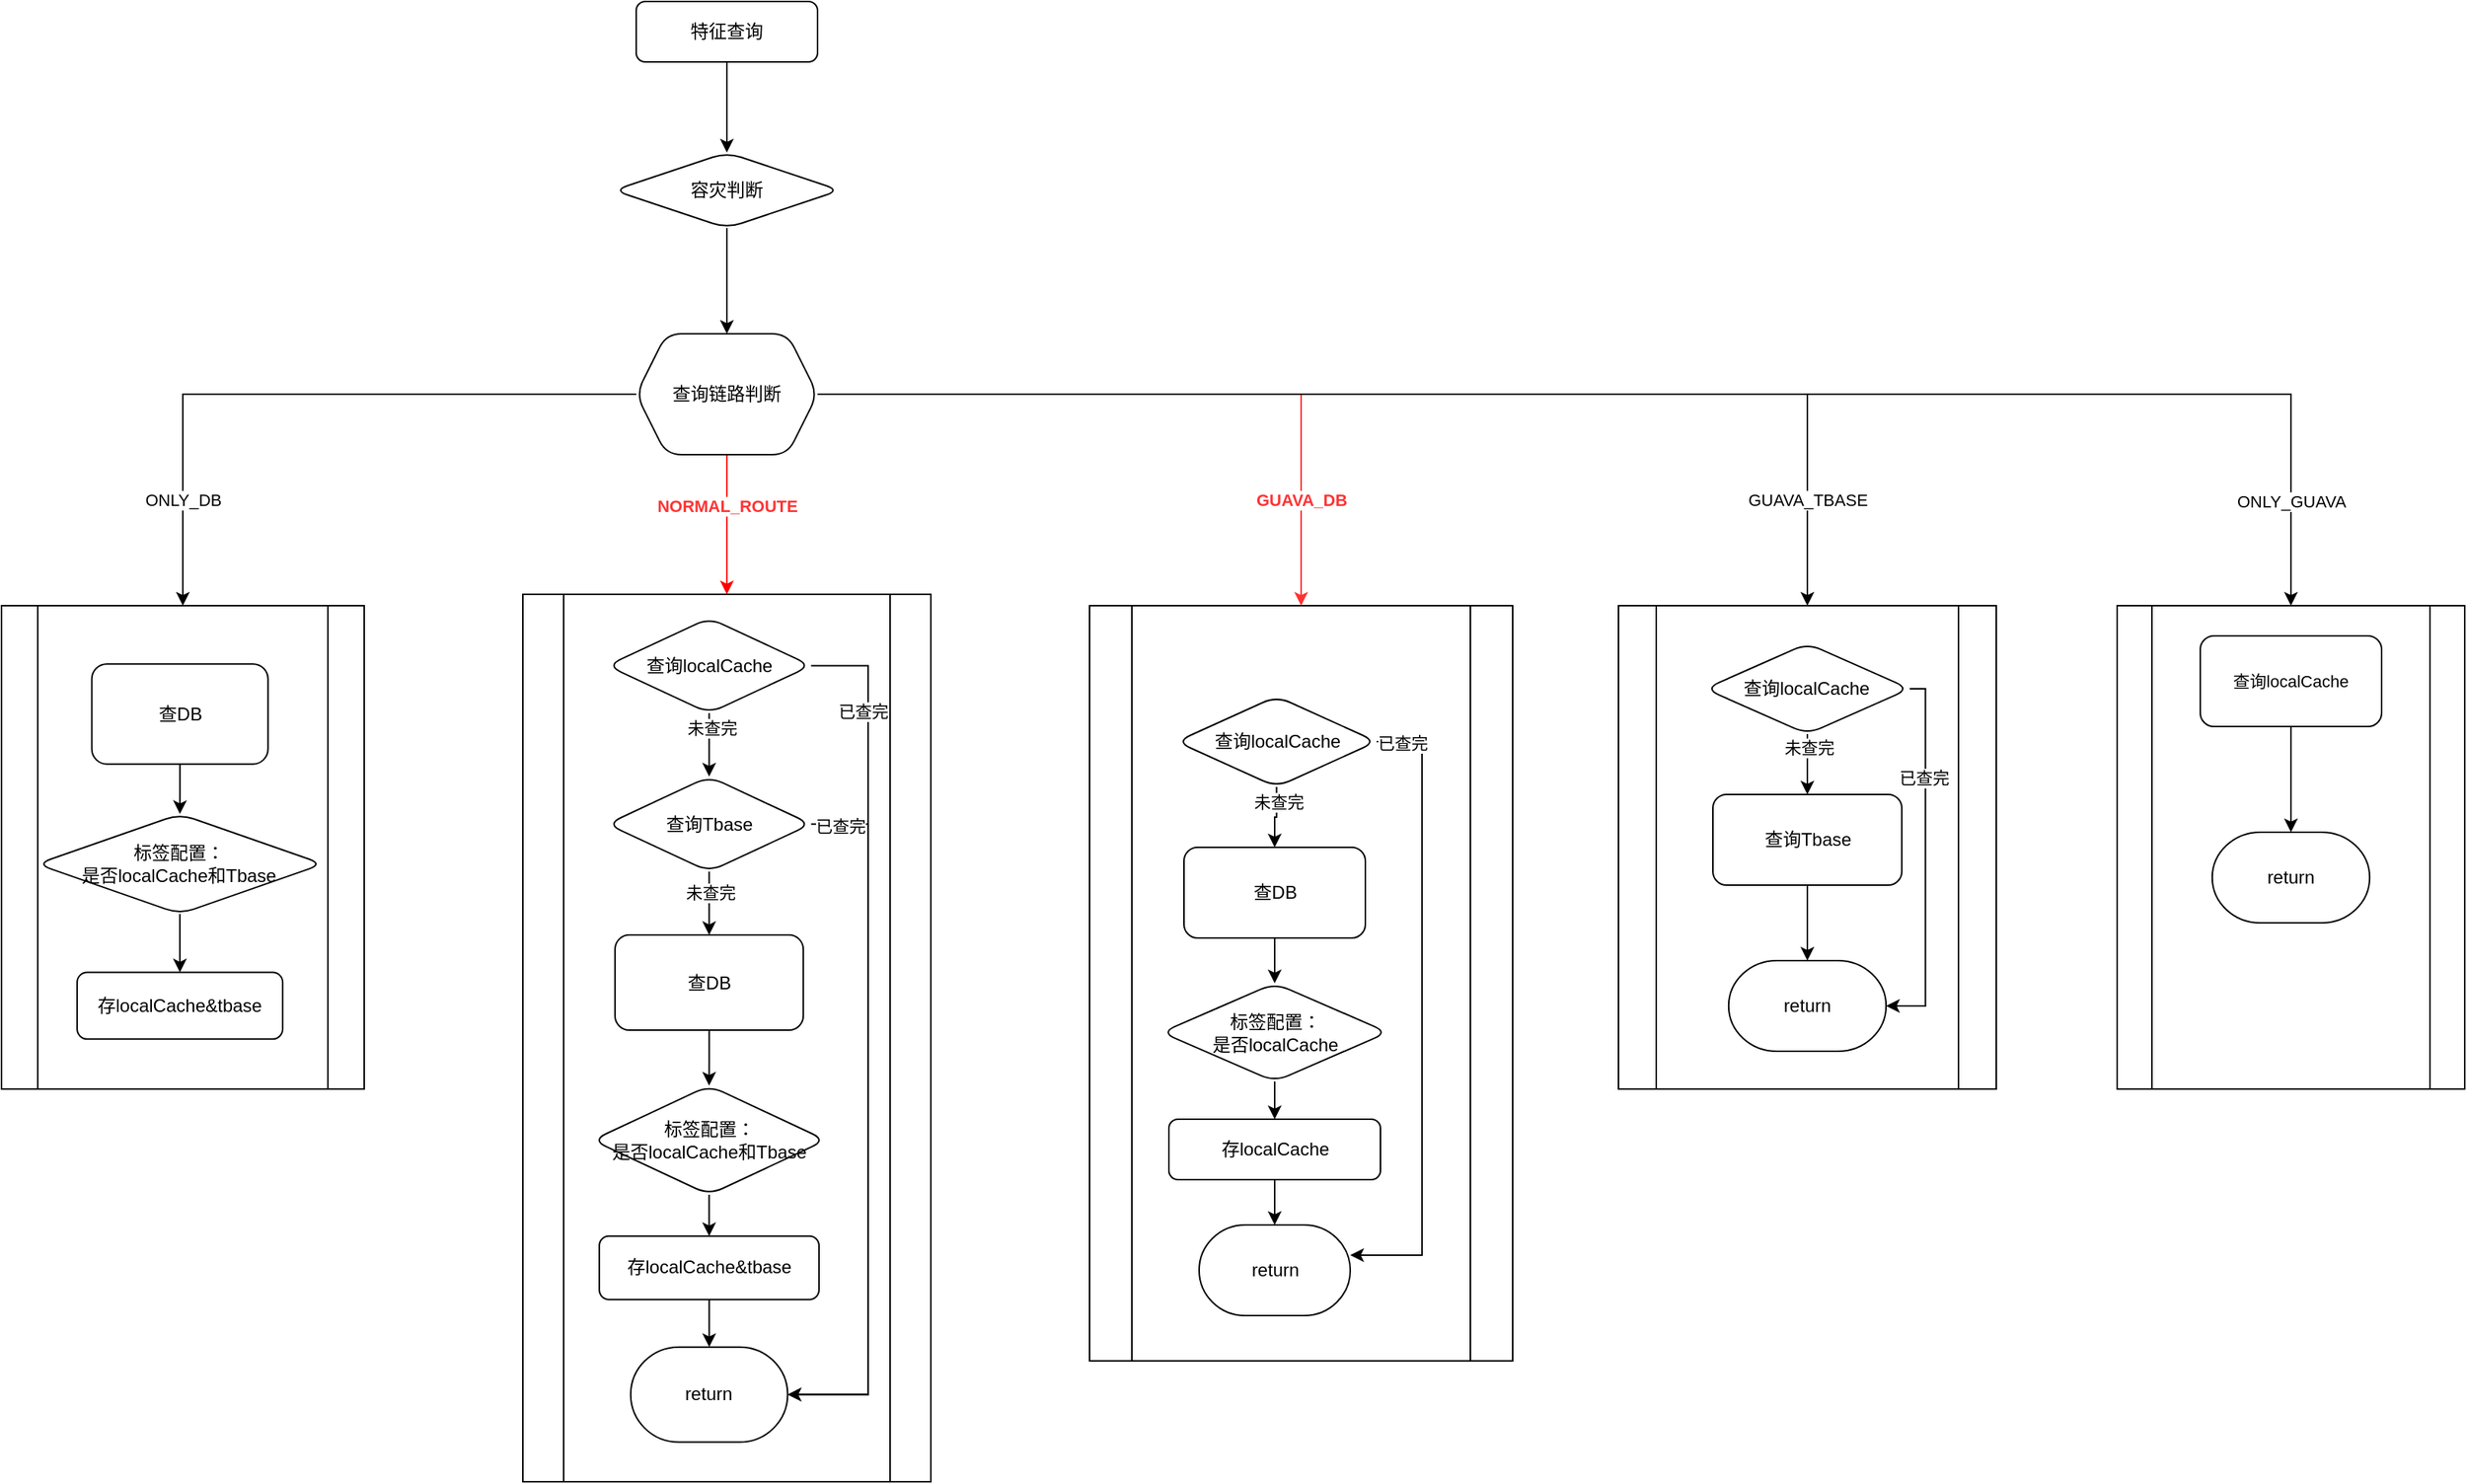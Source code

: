 <mxfile version="22.1.5" type="github">
  <diagram id="C5RBs43oDa-KdzZeNtuy" name="Page-1">
    <mxGraphModel dx="3033" dy="1171" grid="1" gridSize="10" guides="1" tooltips="1" connect="1" arrows="1" fold="1" page="1" pageScale="1" pageWidth="827" pageHeight="1169" math="0" shadow="0">
      <root>
        <mxCell id="WIyWlLk6GJQsqaUBKTNV-0" />
        <mxCell id="WIyWlLk6GJQsqaUBKTNV-1" parent="WIyWlLk6GJQsqaUBKTNV-0" />
        <mxCell id="PfOiLFI8qecA5dUrZwNB-2" value="" style="edgeStyle=orthogonalEdgeStyle;rounded=0;orthogonalLoop=1;jettySize=auto;html=1;" edge="1" parent="WIyWlLk6GJQsqaUBKTNV-1" source="WIyWlLk6GJQsqaUBKTNV-3" target="PfOiLFI8qecA5dUrZwNB-1">
          <mxGeometry relative="1" as="geometry" />
        </mxCell>
        <mxCell id="WIyWlLk6GJQsqaUBKTNV-3" value="特征查询" style="rounded=1;whiteSpace=wrap;html=1;fontSize=12;glass=0;strokeWidth=1;shadow=0;" parent="WIyWlLk6GJQsqaUBKTNV-1" vertex="1">
          <mxGeometry x="180" y="80" width="120" height="40" as="geometry" />
        </mxCell>
        <mxCell id="PfOiLFI8qecA5dUrZwNB-6" value="" style="edgeStyle=orthogonalEdgeStyle;rounded=0;orthogonalLoop=1;jettySize=auto;html=1;" edge="1" parent="WIyWlLk6GJQsqaUBKTNV-1" source="PfOiLFI8qecA5dUrZwNB-1" target="PfOiLFI8qecA5dUrZwNB-5">
          <mxGeometry relative="1" as="geometry" />
        </mxCell>
        <mxCell id="PfOiLFI8qecA5dUrZwNB-1" value="容灾判断" style="rhombus;whiteSpace=wrap;html=1;rounded=1;glass=0;strokeWidth=1;shadow=0;" vertex="1" parent="WIyWlLk6GJQsqaUBKTNV-1">
          <mxGeometry x="165" y="180" width="150" height="50" as="geometry" />
        </mxCell>
        <mxCell id="PfOiLFI8qecA5dUrZwNB-9" value="" style="edgeStyle=orthogonalEdgeStyle;rounded=0;orthogonalLoop=1;jettySize=auto;html=1;strokeColor=#FF0000;" edge="1" parent="WIyWlLk6GJQsqaUBKTNV-1" source="PfOiLFI8qecA5dUrZwNB-5" target="PfOiLFI8qecA5dUrZwNB-168">
          <mxGeometry relative="1" as="geometry">
            <mxPoint x="220.0" y="470" as="targetPoint" />
          </mxGeometry>
        </mxCell>
        <mxCell id="PfOiLFI8qecA5dUrZwNB-19" value="&lt;font color=&quot;#ff3333&quot;&gt;&lt;b&gt;NORMAL_ROUTE&lt;/b&gt;&lt;/font&gt;" style="edgeLabel;html=1;align=center;verticalAlign=middle;resizable=0;points=[];" vertex="1" connectable="0" parent="PfOiLFI8qecA5dUrZwNB-9">
          <mxGeometry x="-0.3" relative="1" as="geometry">
            <mxPoint y="1" as="offset" />
          </mxGeometry>
        </mxCell>
        <mxCell id="PfOiLFI8qecA5dUrZwNB-12" style="edgeStyle=orthogonalEdgeStyle;rounded=0;orthogonalLoop=1;jettySize=auto;html=1;" edge="1" parent="WIyWlLk6GJQsqaUBKTNV-1" source="PfOiLFI8qecA5dUrZwNB-5" target="PfOiLFI8qecA5dUrZwNB-157">
          <mxGeometry relative="1" as="geometry">
            <mxPoint x="20.077" y="470" as="targetPoint" />
          </mxGeometry>
        </mxCell>
        <mxCell id="PfOiLFI8qecA5dUrZwNB-18" value="ONLY_DB" style="edgeLabel;html=1;align=center;verticalAlign=middle;resizable=0;points=[];" vertex="1" connectable="0" parent="PfOiLFI8qecA5dUrZwNB-12">
          <mxGeometry x="0.386" relative="1" as="geometry">
            <mxPoint y="65" as="offset" />
          </mxGeometry>
        </mxCell>
        <mxCell id="PfOiLFI8qecA5dUrZwNB-13" style="edgeStyle=orthogonalEdgeStyle;rounded=0;orthogonalLoop=1;jettySize=auto;html=1;strokeColor=#FF3333;" edge="1" parent="WIyWlLk6GJQsqaUBKTNV-1" source="PfOiLFI8qecA5dUrZwNB-5" target="PfOiLFI8qecA5dUrZwNB-167">
          <mxGeometry relative="1" as="geometry">
            <mxPoint x="420.077" y="470" as="targetPoint" />
          </mxGeometry>
        </mxCell>
        <mxCell id="PfOiLFI8qecA5dUrZwNB-20" value="&lt;font color=&quot;#ff3333&quot;&gt;&lt;b&gt;GUAVA_DB&lt;/b&gt;&lt;/font&gt;" style="edgeLabel;html=1;align=center;verticalAlign=middle;resizable=0;points=[];" vertex="1" connectable="0" parent="PfOiLFI8qecA5dUrZwNB-13">
          <mxGeometry x="0.424" relative="1" as="geometry">
            <mxPoint y="62" as="offset" />
          </mxGeometry>
        </mxCell>
        <mxCell id="PfOiLFI8qecA5dUrZwNB-15" style="edgeStyle=orthogonalEdgeStyle;rounded=0;orthogonalLoop=1;jettySize=auto;html=1;" edge="1" parent="WIyWlLk6GJQsqaUBKTNV-1" source="PfOiLFI8qecA5dUrZwNB-5" target="PfOiLFI8qecA5dUrZwNB-202">
          <mxGeometry relative="1" as="geometry">
            <mxPoint x="620.077" y="470" as="targetPoint" />
          </mxGeometry>
        </mxCell>
        <mxCell id="PfOiLFI8qecA5dUrZwNB-21" value="GUAVA_TBASE" style="edgeLabel;html=1;align=center;verticalAlign=middle;resizable=0;points=[];" vertex="1" connectable="0" parent="PfOiLFI8qecA5dUrZwNB-15">
          <mxGeometry x="0.653" relative="1" as="geometry">
            <mxPoint y="68" as="offset" />
          </mxGeometry>
        </mxCell>
        <mxCell id="PfOiLFI8qecA5dUrZwNB-17" style="edgeStyle=orthogonalEdgeStyle;rounded=0;orthogonalLoop=1;jettySize=auto;html=1;" edge="1" parent="WIyWlLk6GJQsqaUBKTNV-1" source="PfOiLFI8qecA5dUrZwNB-5" target="PfOiLFI8qecA5dUrZwNB-206">
          <mxGeometry relative="1" as="geometry">
            <mxPoint x="1170" y="470" as="targetPoint" />
          </mxGeometry>
        </mxCell>
        <mxCell id="PfOiLFI8qecA5dUrZwNB-22" value="ONLY_GUAVA" style="edgeLabel;html=1;align=center;verticalAlign=middle;resizable=0;points=[];" vertex="1" connectable="0" parent="PfOiLFI8qecA5dUrZwNB-17">
          <mxGeometry x="0.751" y="1" relative="1" as="geometry">
            <mxPoint x="-1" y="70" as="offset" />
          </mxGeometry>
        </mxCell>
        <mxCell id="PfOiLFI8qecA5dUrZwNB-5" value="查询链路判断" style="shape=hexagon;perimeter=hexagonPerimeter2;whiteSpace=wrap;html=1;fixedSize=1;rounded=1;glass=0;strokeWidth=1;shadow=0;" vertex="1" parent="WIyWlLk6GJQsqaUBKTNV-1">
          <mxGeometry x="180" y="300" width="120" height="80" as="geometry" />
        </mxCell>
        <mxCell id="PfOiLFI8qecA5dUrZwNB-159" value="" style="group" vertex="1" connectable="0" parent="WIyWlLk6GJQsqaUBKTNV-1">
          <mxGeometry x="-240" y="480" width="240" height="320" as="geometry" />
        </mxCell>
        <mxCell id="PfOiLFI8qecA5dUrZwNB-157" value="" style="shape=process;whiteSpace=wrap;html=1;backgroundOutline=1;" vertex="1" parent="PfOiLFI8qecA5dUrZwNB-159">
          <mxGeometry width="240" height="320" as="geometry" />
        </mxCell>
        <mxCell id="PfOiLFI8qecA5dUrZwNB-119" value="查DB" style="whiteSpace=wrap;html=1;rounded=1;glass=0;strokeWidth=1;shadow=0;" vertex="1" parent="PfOiLFI8qecA5dUrZwNB-159">
          <mxGeometry x="59.757" y="38.621" width="116.599" height="66.207" as="geometry" />
        </mxCell>
        <mxCell id="PfOiLFI8qecA5dUrZwNB-130" value="标签配置：&lt;br&gt;是否localCache和Tbase" style="rhombus;whiteSpace=wrap;html=1;rounded=1;glass=0;strokeWidth=1;shadow=0;" vertex="1" parent="PfOiLFI8qecA5dUrZwNB-159">
          <mxGeometry x="23.32" y="137.931" width="189.474" height="66.207" as="geometry" />
        </mxCell>
        <mxCell id="PfOiLFI8qecA5dUrZwNB-118" value="" style="edgeStyle=orthogonalEdgeStyle;rounded=0;orthogonalLoop=1;jettySize=auto;html=1;" edge="1" parent="PfOiLFI8qecA5dUrZwNB-159" source="PfOiLFI8qecA5dUrZwNB-119" target="PfOiLFI8qecA5dUrZwNB-130">
          <mxGeometry relative="1" as="geometry">
            <mxPoint x="118.057" y="137.931" as="targetPoint" />
          </mxGeometry>
        </mxCell>
        <mxCell id="PfOiLFI8qecA5dUrZwNB-132" value="存localCache&amp;amp;tbase" style="whiteSpace=wrap;html=1;rounded=1;glass=0;strokeWidth=1;shadow=0;" vertex="1" parent="PfOiLFI8qecA5dUrZwNB-159">
          <mxGeometry x="50.04" y="242.759" width="136.032" height="44.138" as="geometry" />
        </mxCell>
        <mxCell id="PfOiLFI8qecA5dUrZwNB-129" style="edgeStyle=orthogonalEdgeStyle;rounded=0;orthogonalLoop=1;jettySize=auto;html=1;" edge="1" parent="PfOiLFI8qecA5dUrZwNB-159" source="PfOiLFI8qecA5dUrZwNB-130" target="PfOiLFI8qecA5dUrZwNB-132">
          <mxGeometry relative="1" as="geometry">
            <Array as="points">
              <mxPoint x="118" y="171.034" />
              <mxPoint x="118" y="171.034" />
            </Array>
          </mxGeometry>
        </mxCell>
        <mxCell id="PfOiLFI8qecA5dUrZwNB-187" value="" style="group" vertex="1" connectable="0" parent="WIyWlLk6GJQsqaUBKTNV-1">
          <mxGeometry x="105" y="420" width="270" height="640" as="geometry" />
        </mxCell>
        <mxCell id="PfOiLFI8qecA5dUrZwNB-168" value="" style="shape=process;whiteSpace=wrap;html=1;backgroundOutline=1;" vertex="1" parent="PfOiLFI8qecA5dUrZwNB-187">
          <mxGeometry y="52.459" width="270" height="587.541" as="geometry" />
        </mxCell>
        <mxCell id="PfOiLFI8qecA5dUrZwNB-172" value="查询localCache" style="rhombus;whiteSpace=wrap;html=1;rounded=1;glass=0;strokeWidth=1;shadow=0;" vertex="1" parent="PfOiLFI8qecA5dUrZwNB-187">
          <mxGeometry x="55.776" y="68.197" width="135" height="62.951" as="geometry" />
        </mxCell>
        <mxCell id="PfOiLFI8qecA5dUrZwNB-175" value="查询Tbase" style="rhombus;whiteSpace=wrap;html=1;rounded=1;glass=0;strokeWidth=1;shadow=0;" vertex="1" parent="PfOiLFI8qecA5dUrZwNB-187">
          <mxGeometry x="55.776" y="173.115" width="135" height="62.951" as="geometry" />
        </mxCell>
        <mxCell id="PfOiLFI8qecA5dUrZwNB-170" value="" style="edgeStyle=orthogonalEdgeStyle;rounded=0;orthogonalLoop=1;jettySize=auto;html=1;" edge="1" parent="PfOiLFI8qecA5dUrZwNB-187" source="PfOiLFI8qecA5dUrZwNB-172" target="PfOiLFI8qecA5dUrZwNB-175">
          <mxGeometry relative="1" as="geometry" />
        </mxCell>
        <mxCell id="PfOiLFI8qecA5dUrZwNB-171" value="未查完" style="edgeLabel;html=1;align=center;verticalAlign=middle;resizable=0;points=[];" vertex="1" connectable="0" parent="PfOiLFI8qecA5dUrZwNB-170">
          <mxGeometry x="-0.55" y="1" relative="1" as="geometry">
            <mxPoint as="offset" />
          </mxGeometry>
        </mxCell>
        <mxCell id="PfOiLFI8qecA5dUrZwNB-177" value="查DB" style="whiteSpace=wrap;html=1;rounded=1;glass=0;strokeWidth=1;shadow=0;" vertex="1" parent="PfOiLFI8qecA5dUrZwNB-187">
          <mxGeometry x="60.968" y="278.033" width="124.615" height="62.951" as="geometry" />
        </mxCell>
        <mxCell id="PfOiLFI8qecA5dUrZwNB-173" value="" style="edgeStyle=orthogonalEdgeStyle;rounded=0;orthogonalLoop=1;jettySize=auto;html=1;" edge="1" parent="PfOiLFI8qecA5dUrZwNB-187" source="PfOiLFI8qecA5dUrZwNB-175" target="PfOiLFI8qecA5dUrZwNB-177">
          <mxGeometry relative="1" as="geometry" />
        </mxCell>
        <mxCell id="PfOiLFI8qecA5dUrZwNB-174" value="未查完" style="edgeLabel;html=1;align=center;verticalAlign=middle;resizable=0;points=[];" vertex="1" connectable="0" parent="PfOiLFI8qecA5dUrZwNB-173">
          <mxGeometry x="-0.35" relative="1" as="geometry">
            <mxPoint as="offset" />
          </mxGeometry>
        </mxCell>
        <mxCell id="PfOiLFI8qecA5dUrZwNB-178" value="return" style="strokeWidth=1;html=1;shape=mxgraph.flowchart.terminator;whiteSpace=wrap;" vertex="1" parent="PfOiLFI8qecA5dUrZwNB-187">
          <mxGeometry x="71.353" y="550.82" width="103.846" height="62.951" as="geometry" />
        </mxCell>
        <mxCell id="PfOiLFI8qecA5dUrZwNB-179" style="edgeStyle=orthogonalEdgeStyle;rounded=0;orthogonalLoop=1;jettySize=auto;html=1;entryX=1;entryY=0.5;entryDx=0;entryDy=0;entryPerimeter=0;" edge="1" parent="PfOiLFI8qecA5dUrZwNB-187" source="PfOiLFI8qecA5dUrZwNB-175" target="PfOiLFI8qecA5dUrZwNB-178">
          <mxGeometry relative="1" as="geometry">
            <Array as="points">
              <mxPoint x="228.462" y="204.59" />
              <mxPoint x="228.462" y="582.295" />
            </Array>
          </mxGeometry>
        </mxCell>
        <mxCell id="PfOiLFI8qecA5dUrZwNB-180" value="已查完" style="edgeLabel;html=1;align=center;verticalAlign=middle;resizable=0;points=[];" vertex="1" connectable="0" parent="PfOiLFI8qecA5dUrZwNB-179">
          <mxGeometry x="-0.918" y="-1" relative="1" as="geometry">
            <mxPoint as="offset" />
          </mxGeometry>
        </mxCell>
        <mxCell id="PfOiLFI8qecA5dUrZwNB-181" style="edgeStyle=orthogonalEdgeStyle;rounded=0;orthogonalLoop=1;jettySize=auto;html=1;entryX=1;entryY=0.5;entryDx=0;entryDy=0;entryPerimeter=0;" edge="1" parent="PfOiLFI8qecA5dUrZwNB-187" source="PfOiLFI8qecA5dUrZwNB-172" target="PfOiLFI8qecA5dUrZwNB-178">
          <mxGeometry relative="1" as="geometry">
            <Array as="points">
              <mxPoint x="228.462" y="99.672" />
              <mxPoint x="228.462" y="582.295" />
            </Array>
          </mxGeometry>
        </mxCell>
        <mxCell id="PfOiLFI8qecA5dUrZwNB-182" value="已查完" style="edgeLabel;html=1;align=center;verticalAlign=middle;resizable=0;points=[];" vertex="1" connectable="0" parent="PfOiLFI8qecA5dUrZwNB-181">
          <mxGeometry x="-0.919" y="-1" relative="1" as="geometry">
            <mxPoint x="11" y="29" as="offset" />
          </mxGeometry>
        </mxCell>
        <mxCell id="PfOiLFI8qecA5dUrZwNB-184" value="标签配置：&lt;br&gt;是否localCache和Tbase" style="rhombus;whiteSpace=wrap;html=1;rounded=1;glass=0;strokeWidth=1;shadow=0;" vertex="1" parent="PfOiLFI8qecA5dUrZwNB-187">
          <mxGeometry x="46.01" y="377.7" width="154.53" height="72.3" as="geometry" />
        </mxCell>
        <mxCell id="PfOiLFI8qecA5dUrZwNB-176" value="" style="edgeStyle=orthogonalEdgeStyle;rounded=0;orthogonalLoop=1;jettySize=auto;html=1;" edge="1" parent="PfOiLFI8qecA5dUrZwNB-187" source="PfOiLFI8qecA5dUrZwNB-177" target="PfOiLFI8qecA5dUrZwNB-184">
          <mxGeometry relative="1" as="geometry" />
        </mxCell>
        <mxCell id="PfOiLFI8qecA5dUrZwNB-185" style="edgeStyle=orthogonalEdgeStyle;rounded=0;orthogonalLoop=1;jettySize=auto;html=1;" edge="1" parent="PfOiLFI8qecA5dUrZwNB-187" source="PfOiLFI8qecA5dUrZwNB-186" target="PfOiLFI8qecA5dUrZwNB-178">
          <mxGeometry relative="1" as="geometry" />
        </mxCell>
        <mxCell id="PfOiLFI8qecA5dUrZwNB-186" value="存localCache&amp;amp;tbase" style="whiteSpace=wrap;html=1;rounded=1;glass=0;strokeWidth=1;shadow=0;" vertex="1" parent="PfOiLFI8qecA5dUrZwNB-187">
          <mxGeometry x="50.583" y="477.377" width="145.385" height="41.967" as="geometry" />
        </mxCell>
        <mxCell id="PfOiLFI8qecA5dUrZwNB-183" style="edgeStyle=orthogonalEdgeStyle;rounded=0;orthogonalLoop=1;jettySize=auto;html=1;" edge="1" parent="PfOiLFI8qecA5dUrZwNB-187" source="PfOiLFI8qecA5dUrZwNB-184" target="PfOiLFI8qecA5dUrZwNB-186">
          <mxGeometry relative="1" as="geometry" />
        </mxCell>
        <mxCell id="PfOiLFI8qecA5dUrZwNB-201" value="" style="group" vertex="1" connectable="0" parent="WIyWlLk6GJQsqaUBKTNV-1">
          <mxGeometry x="480" y="480" width="280" height="500" as="geometry" />
        </mxCell>
        <mxCell id="PfOiLFI8qecA5dUrZwNB-167" value="" style="shape=process;whiteSpace=wrap;html=1;backgroundOutline=1;" vertex="1" parent="PfOiLFI8qecA5dUrZwNB-201">
          <mxGeometry width="280" height="500" as="geometry" />
        </mxCell>
        <mxCell id="PfOiLFI8qecA5dUrZwNB-191" value="查询localCache" style="rhombus;whiteSpace=wrap;html=1;rounded=1;glass=0;strokeWidth=1;shadow=0;" vertex="1" parent="PfOiLFI8qecA5dUrZwNB-201">
          <mxGeometry x="57.5" y="60" width="132.5" height="60" as="geometry" />
        </mxCell>
        <mxCell id="PfOiLFI8qecA5dUrZwNB-193" value="查DB" style="whiteSpace=wrap;html=1;rounded=1;glass=0;strokeWidth=1;shadow=0;" vertex="1" parent="PfOiLFI8qecA5dUrZwNB-201">
          <mxGeometry x="62.5" y="160" width="120" height="60" as="geometry" />
        </mxCell>
        <mxCell id="PfOiLFI8qecA5dUrZwNB-189" value="" style="edgeStyle=orthogonalEdgeStyle;rounded=0;orthogonalLoop=1;jettySize=auto;html=1;" edge="1" parent="PfOiLFI8qecA5dUrZwNB-201" source="PfOiLFI8qecA5dUrZwNB-191" target="PfOiLFI8qecA5dUrZwNB-193">
          <mxGeometry relative="1" as="geometry">
            <mxPoint x="122.5" y="160" as="targetPoint" />
          </mxGeometry>
        </mxCell>
        <mxCell id="PfOiLFI8qecA5dUrZwNB-190" value="未查完" style="edgeLabel;html=1;align=center;verticalAlign=middle;resizable=0;points=[];" vertex="1" connectable="0" parent="PfOiLFI8qecA5dUrZwNB-189">
          <mxGeometry x="-0.55" y="1" relative="1" as="geometry">
            <mxPoint as="offset" />
          </mxGeometry>
        </mxCell>
        <mxCell id="PfOiLFI8qecA5dUrZwNB-194" style="edgeStyle=orthogonalEdgeStyle;rounded=0;orthogonalLoop=1;jettySize=auto;html=1;" edge="1" parent="PfOiLFI8qecA5dUrZwNB-201" source="PfOiLFI8qecA5dUrZwNB-191" target="PfOiLFI8qecA5dUrZwNB-196">
          <mxGeometry relative="1" as="geometry">
            <Array as="points">
              <mxPoint x="220" y="90" />
              <mxPoint x="220" y="430" />
            </Array>
            <mxPoint x="172.5" y="560" as="targetPoint" />
          </mxGeometry>
        </mxCell>
        <mxCell id="PfOiLFI8qecA5dUrZwNB-195" value="已查完" style="edgeLabel;html=1;align=center;verticalAlign=middle;resizable=0;points=[];" vertex="1" connectable="0" parent="PfOiLFI8qecA5dUrZwNB-194">
          <mxGeometry x="-0.919" y="-1" relative="1" as="geometry">
            <mxPoint as="offset" />
          </mxGeometry>
        </mxCell>
        <mxCell id="PfOiLFI8qecA5dUrZwNB-196" value="return" style="strokeWidth=1;html=1;shape=mxgraph.flowchart.terminator;whiteSpace=wrap;" vertex="1" parent="PfOiLFI8qecA5dUrZwNB-201">
          <mxGeometry x="72.5" y="410" width="100" height="60" as="geometry" />
        </mxCell>
        <mxCell id="PfOiLFI8qecA5dUrZwNB-198" value="标签配置：&lt;br&gt;是否localCache" style="rhombus;whiteSpace=wrap;html=1;rounded=1;glass=0;strokeWidth=1;shadow=0;" vertex="1" parent="PfOiLFI8qecA5dUrZwNB-201">
          <mxGeometry x="47.5" y="250" width="150" height="65" as="geometry" />
        </mxCell>
        <mxCell id="PfOiLFI8qecA5dUrZwNB-192" value="" style="edgeStyle=orthogonalEdgeStyle;rounded=0;orthogonalLoop=1;jettySize=auto;html=1;" edge="1" parent="PfOiLFI8qecA5dUrZwNB-201" source="PfOiLFI8qecA5dUrZwNB-193" target="PfOiLFI8qecA5dUrZwNB-198">
          <mxGeometry relative="1" as="geometry">
            <mxPoint x="122.5" y="240" as="targetPoint" />
          </mxGeometry>
        </mxCell>
        <mxCell id="PfOiLFI8qecA5dUrZwNB-199" style="edgeStyle=orthogonalEdgeStyle;rounded=0;orthogonalLoop=1;jettySize=auto;html=1;" edge="1" parent="PfOiLFI8qecA5dUrZwNB-201" source="PfOiLFI8qecA5dUrZwNB-200" target="PfOiLFI8qecA5dUrZwNB-196">
          <mxGeometry relative="1" as="geometry" />
        </mxCell>
        <mxCell id="PfOiLFI8qecA5dUrZwNB-200" value="存localCache" style="whiteSpace=wrap;html=1;rounded=1;glass=0;strokeWidth=1;shadow=0;" vertex="1" parent="PfOiLFI8qecA5dUrZwNB-201">
          <mxGeometry x="52.5" y="340" width="140" height="40" as="geometry" />
        </mxCell>
        <mxCell id="PfOiLFI8qecA5dUrZwNB-197" style="edgeStyle=orthogonalEdgeStyle;rounded=0;orthogonalLoop=1;jettySize=auto;html=1;" edge="1" parent="PfOiLFI8qecA5dUrZwNB-201" source="PfOiLFI8qecA5dUrZwNB-198" target="PfOiLFI8qecA5dUrZwNB-200">
          <mxGeometry relative="1" as="geometry" />
        </mxCell>
        <mxCell id="PfOiLFI8qecA5dUrZwNB-205" value="" style="group" vertex="1" connectable="0" parent="WIyWlLk6GJQsqaUBKTNV-1">
          <mxGeometry x="830" y="480" width="250" height="320" as="geometry" />
        </mxCell>
        <mxCell id="PfOiLFI8qecA5dUrZwNB-202" value="" style="shape=process;whiteSpace=wrap;html=1;backgroundOutline=1;" vertex="1" parent="PfOiLFI8qecA5dUrZwNB-205">
          <mxGeometry width="250.0" height="320" as="geometry" />
        </mxCell>
        <mxCell id="PfOiLFI8qecA5dUrZwNB-135" value="查询localCache" style="rhombus;whiteSpace=wrap;html=1;rounded=1;glass=0;strokeWidth=1;shadow=0;" vertex="1" parent="PfOiLFI8qecA5dUrZwNB-205">
          <mxGeometry x="57.292" y="25" width="135.417" height="60" as="geometry" />
        </mxCell>
        <mxCell id="PfOiLFI8qecA5dUrZwNB-141" value="return" style="strokeWidth=1;html=1;shape=mxgraph.flowchart.terminator;whiteSpace=wrap;" vertex="1" parent="PfOiLFI8qecA5dUrZwNB-205">
          <mxGeometry x="72.917" y="235" width="104.167" height="60" as="geometry" />
        </mxCell>
        <mxCell id="PfOiLFI8qecA5dUrZwNB-203" style="edgeStyle=orthogonalEdgeStyle;rounded=0;orthogonalLoop=1;jettySize=auto;html=1;" edge="1" parent="PfOiLFI8qecA5dUrZwNB-205" source="PfOiLFI8qecA5dUrZwNB-135" target="PfOiLFI8qecA5dUrZwNB-141">
          <mxGeometry relative="1" as="geometry">
            <Array as="points">
              <mxPoint x="203.125" y="55" />
              <mxPoint x="203.125" y="265" />
            </Array>
          </mxGeometry>
        </mxCell>
        <mxCell id="PfOiLFI8qecA5dUrZwNB-204" value="已查完" style="edgeLabel;html=1;align=center;verticalAlign=middle;resizable=0;points=[];" vertex="1" connectable="0" parent="PfOiLFI8qecA5dUrZwNB-203">
          <mxGeometry x="-0.442" y="-1" relative="1" as="geometry">
            <mxPoint as="offset" />
          </mxGeometry>
        </mxCell>
        <mxCell id="PfOiLFI8qecA5dUrZwNB-152" style="edgeStyle=orthogonalEdgeStyle;rounded=0;orthogonalLoop=1;jettySize=auto;html=1;" edge="1" parent="PfOiLFI8qecA5dUrZwNB-205" source="PfOiLFI8qecA5dUrZwNB-151" target="PfOiLFI8qecA5dUrZwNB-141">
          <mxGeometry relative="1" as="geometry" />
        </mxCell>
        <mxCell id="PfOiLFI8qecA5dUrZwNB-151" value="查询Tbase" style="rounded=1;whiteSpace=wrap;html=1;" vertex="1" parent="PfOiLFI8qecA5dUrZwNB-205">
          <mxGeometry x="62.5" y="125" width="125.0" height="60" as="geometry" />
        </mxCell>
        <mxCell id="PfOiLFI8qecA5dUrZwNB-133" value="" style="edgeStyle=orthogonalEdgeStyle;rounded=0;orthogonalLoop=1;jettySize=auto;html=1;entryX=0.5;entryY=0;entryDx=0;entryDy=0;" edge="1" parent="PfOiLFI8qecA5dUrZwNB-205" source="PfOiLFI8qecA5dUrZwNB-135" target="PfOiLFI8qecA5dUrZwNB-151">
          <mxGeometry relative="1" as="geometry">
            <mxPoint x="125.0" y="125" as="targetPoint" />
          </mxGeometry>
        </mxCell>
        <mxCell id="PfOiLFI8qecA5dUrZwNB-134" value="未查完" style="edgeLabel;html=1;align=center;verticalAlign=middle;resizable=0;points=[];" vertex="1" connectable="0" parent="PfOiLFI8qecA5dUrZwNB-133">
          <mxGeometry x="-0.55" y="1" relative="1" as="geometry">
            <mxPoint as="offset" />
          </mxGeometry>
        </mxCell>
        <mxCell id="PfOiLFI8qecA5dUrZwNB-206" value="" style="shape=process;whiteSpace=wrap;html=1;backgroundOutline=1;fontFamily=Helvetica;fontSize=11;fontColor=default;" vertex="1" parent="WIyWlLk6GJQsqaUBKTNV-1">
          <mxGeometry x="1160" y="480" width="230" height="320" as="geometry" />
        </mxCell>
        <mxCell id="PfOiLFI8qecA5dUrZwNB-208" value="return" style="strokeWidth=1;html=1;shape=mxgraph.flowchart.terminator;whiteSpace=wrap;" vertex="1" parent="WIyWlLk6GJQsqaUBKTNV-1">
          <mxGeometry x="1222.917" y="630" width="104.167" height="60" as="geometry" />
        </mxCell>
        <mxCell id="PfOiLFI8qecA5dUrZwNB-211" style="edgeStyle=orthogonalEdgeStyle;shape=connector;rounded=0;orthogonalLoop=1;jettySize=auto;html=1;labelBackgroundColor=default;strokeColor=default;align=center;verticalAlign=middle;fontFamily=Helvetica;fontSize=11;fontColor=default;endArrow=classic;" edge="1" parent="WIyWlLk6GJQsqaUBKTNV-1" source="PfOiLFI8qecA5dUrZwNB-210" target="PfOiLFI8qecA5dUrZwNB-208">
          <mxGeometry relative="1" as="geometry" />
        </mxCell>
        <mxCell id="PfOiLFI8qecA5dUrZwNB-210" value="查询localCache" style="rounded=1;whiteSpace=wrap;html=1;fontFamily=Helvetica;fontSize=11;fontColor=default;" vertex="1" parent="WIyWlLk6GJQsqaUBKTNV-1">
          <mxGeometry x="1215" y="500" width="120" height="60" as="geometry" />
        </mxCell>
      </root>
    </mxGraphModel>
  </diagram>
</mxfile>
